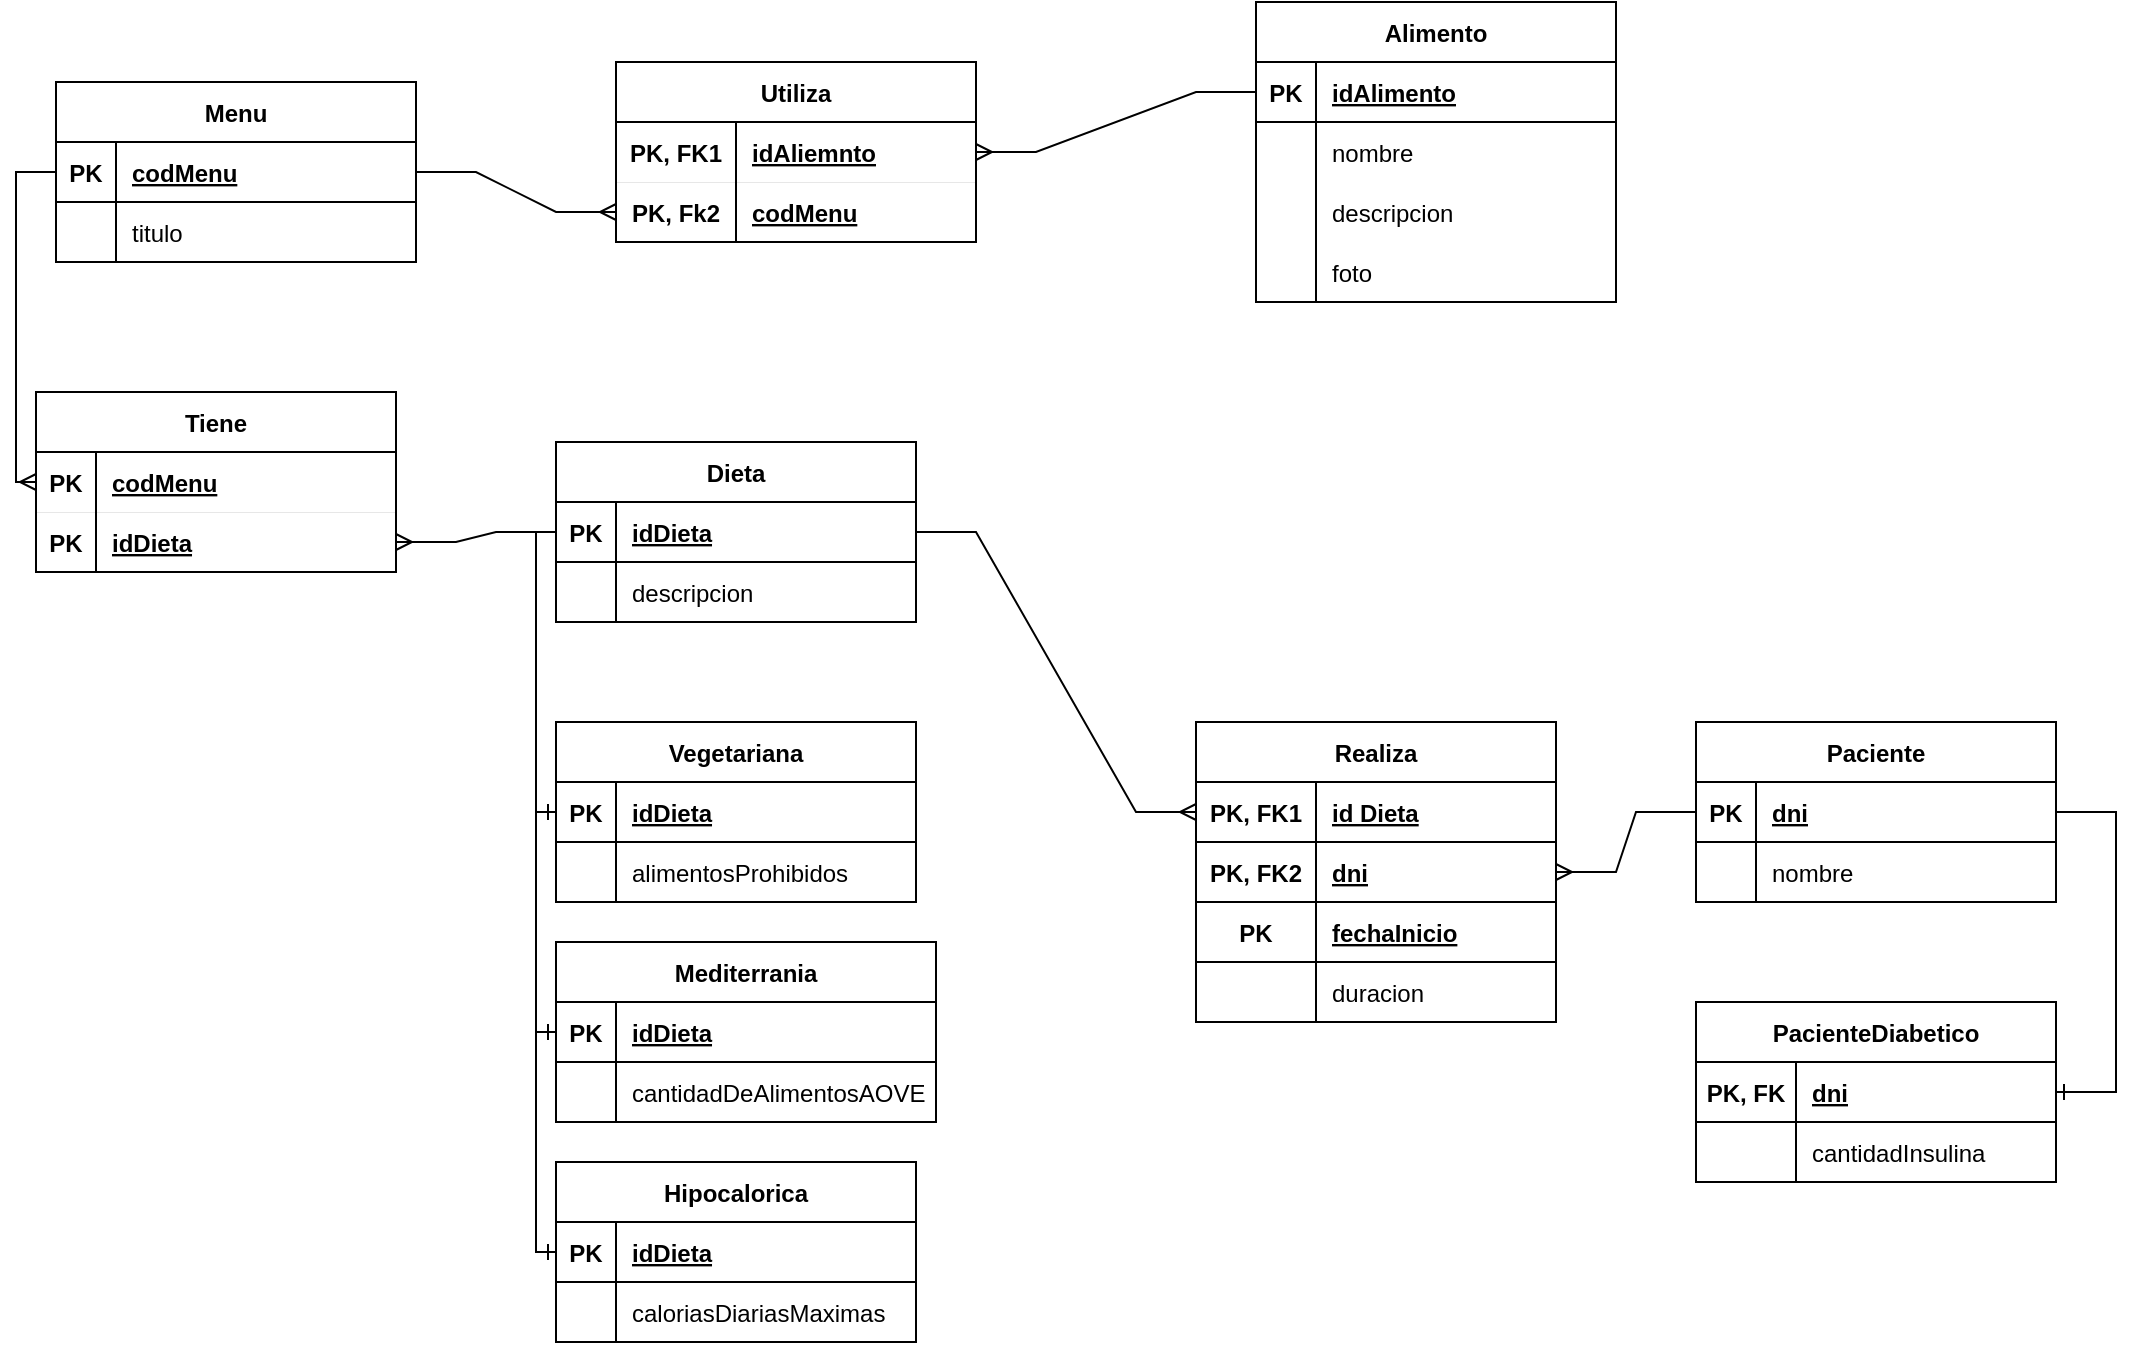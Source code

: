 <mxfile version="20.8.16" type="device"><diagram id="R2lEEEUBdFMjLlhIrx00" name="Page-1"><mxGraphModel dx="2017" dy="699" grid="1" gridSize="10" guides="1" tooltips="1" connect="1" arrows="1" fold="1" page="1" pageScale="1" pageWidth="850" pageHeight="1100" math="0" shadow="0" extFonts="Permanent Marker^https://fonts.googleapis.com/css?family=Permanent+Marker"><root><mxCell id="0"/><mxCell id="1" parent="0"/><mxCell id="lFH3F0MZzK1excvwY756-1" value="Alimento" style="shape=table;startSize=30;container=1;collapsible=1;childLayout=tableLayout;fixedRows=1;rowLines=0;fontStyle=1;align=center;resizeLast=1;" parent="1" vertex="1"><mxGeometry x="-180" y="310" width="180" height="150" as="geometry"/></mxCell><mxCell id="lFH3F0MZzK1excvwY756-2" value="" style="shape=tableRow;horizontal=0;startSize=0;swimlaneHead=0;swimlaneBody=0;fillColor=none;collapsible=0;dropTarget=0;points=[[0,0.5],[1,0.5]];portConstraint=eastwest;top=0;left=0;right=0;bottom=1;" parent="lFH3F0MZzK1excvwY756-1" vertex="1"><mxGeometry y="30" width="180" height="30" as="geometry"/></mxCell><mxCell id="lFH3F0MZzK1excvwY756-3" value="PK" style="shape=partialRectangle;connectable=0;fillColor=none;top=0;left=0;bottom=0;right=0;fontStyle=1;overflow=hidden;" parent="lFH3F0MZzK1excvwY756-2" vertex="1"><mxGeometry width="30" height="30" as="geometry"><mxRectangle width="30" height="30" as="alternateBounds"/></mxGeometry></mxCell><mxCell id="lFH3F0MZzK1excvwY756-4" value="idAlimento" style="shape=partialRectangle;connectable=0;fillColor=none;top=0;left=0;bottom=0;right=0;align=left;spacingLeft=6;fontStyle=5;overflow=hidden;" parent="lFH3F0MZzK1excvwY756-2" vertex="1"><mxGeometry x="30" width="150" height="30" as="geometry"><mxRectangle width="150" height="30" as="alternateBounds"/></mxGeometry></mxCell><mxCell id="lFH3F0MZzK1excvwY756-5" value="" style="shape=tableRow;horizontal=0;startSize=0;swimlaneHead=0;swimlaneBody=0;fillColor=none;collapsible=0;dropTarget=0;points=[[0,0.5],[1,0.5]];portConstraint=eastwest;top=0;left=0;right=0;bottom=0;" parent="lFH3F0MZzK1excvwY756-1" vertex="1"><mxGeometry y="60" width="180" height="30" as="geometry"/></mxCell><mxCell id="lFH3F0MZzK1excvwY756-6" value="" style="shape=partialRectangle;connectable=0;fillColor=none;top=0;left=0;bottom=0;right=0;editable=1;overflow=hidden;" parent="lFH3F0MZzK1excvwY756-5" vertex="1"><mxGeometry width="30" height="30" as="geometry"><mxRectangle width="30" height="30" as="alternateBounds"/></mxGeometry></mxCell><mxCell id="lFH3F0MZzK1excvwY756-7" value="nombre" style="shape=partialRectangle;connectable=0;fillColor=none;top=0;left=0;bottom=0;right=0;align=left;spacingLeft=6;overflow=hidden;" parent="lFH3F0MZzK1excvwY756-5" vertex="1"><mxGeometry x="30" width="150" height="30" as="geometry"><mxRectangle width="150" height="30" as="alternateBounds"/></mxGeometry></mxCell><mxCell id="lFH3F0MZzK1excvwY756-8" value="" style="shape=tableRow;horizontal=0;startSize=0;swimlaneHead=0;swimlaneBody=0;fillColor=none;collapsible=0;dropTarget=0;points=[[0,0.5],[1,0.5]];portConstraint=eastwest;top=0;left=0;right=0;bottom=0;" parent="lFH3F0MZzK1excvwY756-1" vertex="1"><mxGeometry y="90" width="180" height="30" as="geometry"/></mxCell><mxCell id="lFH3F0MZzK1excvwY756-9" value="" style="shape=partialRectangle;connectable=0;fillColor=none;top=0;left=0;bottom=0;right=0;editable=1;overflow=hidden;" parent="lFH3F0MZzK1excvwY756-8" vertex="1"><mxGeometry width="30" height="30" as="geometry"><mxRectangle width="30" height="30" as="alternateBounds"/></mxGeometry></mxCell><mxCell id="lFH3F0MZzK1excvwY756-10" value="descripcion" style="shape=partialRectangle;connectable=0;fillColor=none;top=0;left=0;bottom=0;right=0;align=left;spacingLeft=6;overflow=hidden;" parent="lFH3F0MZzK1excvwY756-8" vertex="1"><mxGeometry x="30" width="150" height="30" as="geometry"><mxRectangle width="150" height="30" as="alternateBounds"/></mxGeometry></mxCell><mxCell id="lFH3F0MZzK1excvwY756-11" value="" style="shape=tableRow;horizontal=0;startSize=0;swimlaneHead=0;swimlaneBody=0;fillColor=none;collapsible=0;dropTarget=0;points=[[0,0.5],[1,0.5]];portConstraint=eastwest;top=0;left=0;right=0;bottom=0;" parent="lFH3F0MZzK1excvwY756-1" vertex="1"><mxGeometry y="120" width="180" height="30" as="geometry"/></mxCell><mxCell id="lFH3F0MZzK1excvwY756-12" value="" style="shape=partialRectangle;connectable=0;fillColor=none;top=0;left=0;bottom=0;right=0;editable=1;overflow=hidden;" parent="lFH3F0MZzK1excvwY756-11" vertex="1"><mxGeometry width="30" height="30" as="geometry"><mxRectangle width="30" height="30" as="alternateBounds"/></mxGeometry></mxCell><mxCell id="lFH3F0MZzK1excvwY756-13" value="foto" style="shape=partialRectangle;connectable=0;fillColor=none;top=0;left=0;bottom=0;right=0;align=left;spacingLeft=6;overflow=hidden;" parent="lFH3F0MZzK1excvwY756-11" vertex="1"><mxGeometry x="30" width="150" height="30" as="geometry"><mxRectangle width="150" height="30" as="alternateBounds"/></mxGeometry></mxCell><mxCell id="lFH3F0MZzK1excvwY756-14" value="Menu" style="shape=table;startSize=30;container=1;collapsible=1;childLayout=tableLayout;fixedRows=1;rowLines=0;fontStyle=1;align=center;resizeLast=1;" parent="1" vertex="1"><mxGeometry x="-780" y="350" width="180" height="90" as="geometry"/></mxCell><mxCell id="lFH3F0MZzK1excvwY756-15" value="" style="shape=tableRow;horizontal=0;startSize=0;swimlaneHead=0;swimlaneBody=0;fillColor=none;collapsible=0;dropTarget=0;points=[[0,0.5],[1,0.5]];portConstraint=eastwest;top=0;left=0;right=0;bottom=1;" parent="lFH3F0MZzK1excvwY756-14" vertex="1"><mxGeometry y="30" width="180" height="30" as="geometry"/></mxCell><mxCell id="lFH3F0MZzK1excvwY756-16" value="PK" style="shape=partialRectangle;connectable=0;fillColor=none;top=0;left=0;bottom=0;right=0;fontStyle=1;overflow=hidden;" parent="lFH3F0MZzK1excvwY756-15" vertex="1"><mxGeometry width="30" height="30" as="geometry"><mxRectangle width="30" height="30" as="alternateBounds"/></mxGeometry></mxCell><mxCell id="lFH3F0MZzK1excvwY756-17" value="codMenu" style="shape=partialRectangle;connectable=0;fillColor=none;top=0;left=0;bottom=0;right=0;align=left;spacingLeft=6;fontStyle=5;overflow=hidden;" parent="lFH3F0MZzK1excvwY756-15" vertex="1"><mxGeometry x="30" width="150" height="30" as="geometry"><mxRectangle width="150" height="30" as="alternateBounds"/></mxGeometry></mxCell><mxCell id="lFH3F0MZzK1excvwY756-18" value="" style="shape=tableRow;horizontal=0;startSize=0;swimlaneHead=0;swimlaneBody=0;fillColor=none;collapsible=0;dropTarget=0;points=[[0,0.5],[1,0.5]];portConstraint=eastwest;top=0;left=0;right=0;bottom=0;" parent="lFH3F0MZzK1excvwY756-14" vertex="1"><mxGeometry y="60" width="180" height="30" as="geometry"/></mxCell><mxCell id="lFH3F0MZzK1excvwY756-19" value="" style="shape=partialRectangle;connectable=0;fillColor=none;top=0;left=0;bottom=0;right=0;editable=1;overflow=hidden;" parent="lFH3F0MZzK1excvwY756-18" vertex="1"><mxGeometry width="30" height="30" as="geometry"><mxRectangle width="30" height="30" as="alternateBounds"/></mxGeometry></mxCell><mxCell id="lFH3F0MZzK1excvwY756-20" value="titulo" style="shape=partialRectangle;connectable=0;fillColor=none;top=0;left=0;bottom=0;right=0;align=left;spacingLeft=6;overflow=hidden;" parent="lFH3F0MZzK1excvwY756-18" vertex="1"><mxGeometry x="30" width="150" height="30" as="geometry"><mxRectangle width="150" height="30" as="alternateBounds"/></mxGeometry></mxCell><mxCell id="lFH3F0MZzK1excvwY756-27" value="Utiliza" style="shape=table;startSize=30;container=1;collapsible=1;childLayout=tableLayout;fixedRows=1;rowLines=0;fontStyle=1;align=center;resizeLast=1;" parent="1" vertex="1"><mxGeometry x="-500" y="340" width="180" height="90" as="geometry"/></mxCell><mxCell id="lFH3F0MZzK1excvwY756-28" value="" style="shape=tableRow;horizontal=0;startSize=0;swimlaneHead=0;swimlaneBody=0;fillColor=none;collapsible=0;dropTarget=0;points=[[0,0.5],[1,0.5]];portConstraint=eastwest;top=0;left=0;right=0;bottom=1;strokeWidth=0;" parent="lFH3F0MZzK1excvwY756-27" vertex="1"><mxGeometry y="30" width="180" height="30" as="geometry"/></mxCell><mxCell id="lFH3F0MZzK1excvwY756-29" value="PK, FK1" style="shape=partialRectangle;connectable=0;fillColor=none;top=0;left=0;bottom=0;right=0;fontStyle=1;overflow=hidden;" parent="lFH3F0MZzK1excvwY756-28" vertex="1"><mxGeometry width="60" height="30" as="geometry"><mxRectangle width="60" height="30" as="alternateBounds"/></mxGeometry></mxCell><mxCell id="lFH3F0MZzK1excvwY756-30" value="idAliemnto" style="shape=partialRectangle;connectable=0;fillColor=none;top=0;left=0;bottom=0;right=0;align=left;spacingLeft=6;fontStyle=5;overflow=hidden;" parent="lFH3F0MZzK1excvwY756-28" vertex="1"><mxGeometry x="60" width="120" height="30" as="geometry"><mxRectangle width="120" height="30" as="alternateBounds"/></mxGeometry></mxCell><mxCell id="lFH3F0MZzK1excvwY756-40" value="" style="shape=tableRow;horizontal=0;startSize=0;swimlaneHead=0;swimlaneBody=0;fillColor=none;collapsible=0;dropTarget=0;points=[[0,0.5],[1,0.5]];portConstraint=eastwest;top=0;left=0;right=0;bottom=1;" parent="lFH3F0MZzK1excvwY756-27" vertex="1"><mxGeometry y="60" width="180" height="30" as="geometry"/></mxCell><mxCell id="lFH3F0MZzK1excvwY756-41" value="PK, Fk2" style="shape=partialRectangle;connectable=0;fillColor=none;top=0;left=0;bottom=0;right=0;fontStyle=1;overflow=hidden;" parent="lFH3F0MZzK1excvwY756-40" vertex="1"><mxGeometry width="60" height="30" as="geometry"><mxRectangle width="60" height="30" as="alternateBounds"/></mxGeometry></mxCell><mxCell id="lFH3F0MZzK1excvwY756-42" value="codMenu" style="shape=partialRectangle;connectable=0;fillColor=none;top=0;left=0;bottom=0;right=0;align=left;spacingLeft=6;fontStyle=5;overflow=hidden;" parent="lFH3F0MZzK1excvwY756-40" vertex="1"><mxGeometry x="60" width="120" height="30" as="geometry"><mxRectangle width="120" height="30" as="alternateBounds"/></mxGeometry></mxCell><mxCell id="lFH3F0MZzK1excvwY756-43" value="" style="edgeStyle=entityRelationEdgeStyle;fontSize=12;html=1;endArrow=ERmany;rounded=0;exitX=0;exitY=0.5;exitDx=0;exitDy=0;entryX=1;entryY=0.5;entryDx=0;entryDy=0;" parent="1" source="lFH3F0MZzK1excvwY756-2" target="lFH3F0MZzK1excvwY756-28" edge="1"><mxGeometry width="100" height="100" relative="1" as="geometry"><mxPoint x="-580" y="510" as="sourcePoint"/><mxPoint x="-480" y="410" as="targetPoint"/></mxGeometry></mxCell><mxCell id="lFH3F0MZzK1excvwY756-44" value="" style="edgeStyle=entityRelationEdgeStyle;fontSize=12;html=1;endArrow=ERmany;rounded=0;exitX=1;exitY=0.5;exitDx=0;exitDy=0;entryX=0;entryY=0.5;entryDx=0;entryDy=0;" parent="1" source="lFH3F0MZzK1excvwY756-15" target="lFH3F0MZzK1excvwY756-40" edge="1"><mxGeometry width="100" height="100" relative="1" as="geometry"><mxPoint x="-580" y="510" as="sourcePoint"/><mxPoint x="-480" y="410" as="targetPoint"/></mxGeometry></mxCell><mxCell id="lFH3F0MZzK1excvwY756-45" value="Tiene" style="shape=table;startSize=30;container=1;collapsible=1;childLayout=tableLayout;fixedRows=1;rowLines=0;fontStyle=1;align=center;resizeLast=1;" parent="1" vertex="1"><mxGeometry x="-790" y="505" width="180" height="90" as="geometry"/></mxCell><mxCell id="lFH3F0MZzK1excvwY756-46" value="" style="shape=tableRow;horizontal=0;startSize=0;swimlaneHead=0;swimlaneBody=0;fillColor=none;collapsible=0;dropTarget=0;points=[[0,0.5],[1,0.5]];portConstraint=eastwest;top=0;left=0;right=0;bottom=1;strokeWidth=0;" parent="lFH3F0MZzK1excvwY756-45" vertex="1"><mxGeometry y="30" width="180" height="30" as="geometry"/></mxCell><mxCell id="lFH3F0MZzK1excvwY756-47" value="PK" style="shape=partialRectangle;connectable=0;fillColor=none;top=0;left=0;bottom=0;right=0;fontStyle=1;overflow=hidden;" parent="lFH3F0MZzK1excvwY756-46" vertex="1"><mxGeometry width="30" height="30" as="geometry"><mxRectangle width="30" height="30" as="alternateBounds"/></mxGeometry></mxCell><mxCell id="lFH3F0MZzK1excvwY756-48" value="codMenu" style="shape=partialRectangle;connectable=0;fillColor=none;top=0;left=0;bottom=0;right=0;align=left;spacingLeft=6;fontStyle=5;overflow=hidden;" parent="lFH3F0MZzK1excvwY756-46" vertex="1"><mxGeometry x="30" width="150" height="30" as="geometry"><mxRectangle width="150" height="30" as="alternateBounds"/></mxGeometry></mxCell><mxCell id="lFH3F0MZzK1excvwY756-58" value="" style="shape=tableRow;horizontal=0;startSize=0;swimlaneHead=0;swimlaneBody=0;fillColor=none;collapsible=0;dropTarget=0;points=[[0,0.5],[1,0.5]];portConstraint=eastwest;top=0;left=0;right=0;bottom=1;" parent="lFH3F0MZzK1excvwY756-45" vertex="1"><mxGeometry y="60" width="180" height="30" as="geometry"/></mxCell><mxCell id="lFH3F0MZzK1excvwY756-59" value="PK" style="shape=partialRectangle;connectable=0;fillColor=none;top=0;left=0;bottom=0;right=0;fontStyle=1;overflow=hidden;" parent="lFH3F0MZzK1excvwY756-58" vertex="1"><mxGeometry width="30" height="30" as="geometry"><mxRectangle width="30" height="30" as="alternateBounds"/></mxGeometry></mxCell><mxCell id="lFH3F0MZzK1excvwY756-60" value="idDieta" style="shape=partialRectangle;connectable=0;fillColor=none;top=0;left=0;bottom=0;right=0;align=left;spacingLeft=6;fontStyle=5;overflow=hidden;" parent="lFH3F0MZzK1excvwY756-58" vertex="1"><mxGeometry x="30" width="150" height="30" as="geometry"><mxRectangle width="150" height="30" as="alternateBounds"/></mxGeometry></mxCell><mxCell id="lFH3F0MZzK1excvwY756-61" value="Dieta" style="shape=table;startSize=30;container=1;collapsible=1;childLayout=tableLayout;fixedRows=1;rowLines=0;fontStyle=1;align=center;resizeLast=1;strokeWidth=1;" parent="1" vertex="1"><mxGeometry x="-530" y="530" width="180" height="90" as="geometry"/></mxCell><mxCell id="lFH3F0MZzK1excvwY756-62" value="" style="shape=tableRow;horizontal=0;startSize=0;swimlaneHead=0;swimlaneBody=0;fillColor=none;collapsible=0;dropTarget=0;points=[[0,0.5],[1,0.5]];portConstraint=eastwest;top=0;left=0;right=0;bottom=1;strokeWidth=1;" parent="lFH3F0MZzK1excvwY756-61" vertex="1"><mxGeometry y="30" width="180" height="30" as="geometry"/></mxCell><mxCell id="lFH3F0MZzK1excvwY756-63" value="PK" style="shape=partialRectangle;connectable=0;fillColor=none;top=0;left=0;bottom=0;right=0;fontStyle=1;overflow=hidden;strokeWidth=0;" parent="lFH3F0MZzK1excvwY756-62" vertex="1"><mxGeometry width="30" height="30" as="geometry"><mxRectangle width="30" height="30" as="alternateBounds"/></mxGeometry></mxCell><mxCell id="lFH3F0MZzK1excvwY756-64" value="idDieta" style="shape=partialRectangle;connectable=0;fillColor=none;top=0;left=0;bottom=0;right=0;align=left;spacingLeft=6;fontStyle=5;overflow=hidden;strokeWidth=0;" parent="lFH3F0MZzK1excvwY756-62" vertex="1"><mxGeometry x="30" width="150" height="30" as="geometry"><mxRectangle width="150" height="30" as="alternateBounds"/></mxGeometry></mxCell><mxCell id="lFH3F0MZzK1excvwY756-65" value="" style="shape=tableRow;horizontal=0;startSize=0;swimlaneHead=0;swimlaneBody=0;fillColor=none;collapsible=0;dropTarget=0;points=[[0,0.5],[1,0.5]];portConstraint=eastwest;top=0;left=0;right=0;bottom=0;strokeWidth=0;" parent="lFH3F0MZzK1excvwY756-61" vertex="1"><mxGeometry y="60" width="180" height="30" as="geometry"/></mxCell><mxCell id="lFH3F0MZzK1excvwY756-66" value="" style="shape=partialRectangle;connectable=0;fillColor=none;top=0;left=0;bottom=0;right=0;editable=1;overflow=hidden;strokeWidth=0;" parent="lFH3F0MZzK1excvwY756-65" vertex="1"><mxGeometry width="30" height="30" as="geometry"><mxRectangle width="30" height="30" as="alternateBounds"/></mxGeometry></mxCell><mxCell id="lFH3F0MZzK1excvwY756-67" value="descripcion" style="shape=partialRectangle;connectable=0;fillColor=none;top=0;left=0;bottom=0;right=0;align=left;spacingLeft=6;overflow=hidden;strokeWidth=0;" parent="lFH3F0MZzK1excvwY756-65" vertex="1"><mxGeometry x="30" width="150" height="30" as="geometry"><mxRectangle width="150" height="30" as="alternateBounds"/></mxGeometry></mxCell><mxCell id="lFH3F0MZzK1excvwY756-74" value="" style="edgeStyle=orthogonalEdgeStyle;fontSize=12;html=1;endArrow=ERmany;rounded=0;exitX=0;exitY=0.5;exitDx=0;exitDy=0;entryX=0;entryY=0.5;entryDx=0;entryDy=0;" parent="1" source="lFH3F0MZzK1excvwY756-15" target="lFH3F0MZzK1excvwY756-46" edge="1"><mxGeometry width="100" height="100" relative="1" as="geometry"><mxPoint x="-150" y="510" as="sourcePoint"/><mxPoint x="-50" y="410" as="targetPoint"/></mxGeometry></mxCell><mxCell id="lFH3F0MZzK1excvwY756-76" value="" style="edgeStyle=entityRelationEdgeStyle;fontSize=12;html=1;endArrow=ERmany;rounded=0;exitX=0;exitY=0.5;exitDx=0;exitDy=0;entryX=1;entryY=0.5;entryDx=0;entryDy=0;" parent="1" source="lFH3F0MZzK1excvwY756-62" target="lFH3F0MZzK1excvwY756-58" edge="1"><mxGeometry width="100" height="100" relative="1" as="geometry"><mxPoint x="690" y="340" as="sourcePoint"/><mxPoint x="790" y="240" as="targetPoint"/></mxGeometry></mxCell><mxCell id="lFH3F0MZzK1excvwY756-77" value="Vegetariana" style="shape=table;startSize=30;container=1;collapsible=1;childLayout=tableLayout;fixedRows=1;rowLines=0;fontStyle=1;align=center;resizeLast=1;strokeWidth=1;" parent="1" vertex="1"><mxGeometry x="-530" y="670" width="180" height="90" as="geometry"/></mxCell><mxCell id="lFH3F0MZzK1excvwY756-78" value="" style="shape=tableRow;horizontal=0;startSize=0;swimlaneHead=0;swimlaneBody=0;fillColor=none;collapsible=0;dropTarget=0;points=[[0,0.5],[1,0.5]];portConstraint=eastwest;top=0;left=0;right=0;bottom=1;strokeWidth=1;" parent="lFH3F0MZzK1excvwY756-77" vertex="1"><mxGeometry y="30" width="180" height="30" as="geometry"/></mxCell><mxCell id="lFH3F0MZzK1excvwY756-79" value="PK" style="shape=partialRectangle;connectable=0;fillColor=none;top=0;left=0;bottom=0;right=0;fontStyle=1;overflow=hidden;strokeWidth=1;" parent="lFH3F0MZzK1excvwY756-78" vertex="1"><mxGeometry width="30" height="30" as="geometry"><mxRectangle width="30" height="30" as="alternateBounds"/></mxGeometry></mxCell><mxCell id="lFH3F0MZzK1excvwY756-80" value="idDieta" style="shape=partialRectangle;connectable=0;fillColor=none;top=0;left=0;bottom=0;right=0;align=left;spacingLeft=6;fontStyle=5;overflow=hidden;strokeWidth=1;" parent="lFH3F0MZzK1excvwY756-78" vertex="1"><mxGeometry x="30" width="150" height="30" as="geometry"><mxRectangle width="150" height="30" as="alternateBounds"/></mxGeometry></mxCell><mxCell id="lFH3F0MZzK1excvwY756-81" value="" style="shape=tableRow;horizontal=0;startSize=0;swimlaneHead=0;swimlaneBody=0;fillColor=none;collapsible=0;dropTarget=0;points=[[0,0.5],[1,0.5]];portConstraint=eastwest;top=0;left=0;right=0;bottom=0;strokeWidth=1;" parent="lFH3F0MZzK1excvwY756-77" vertex="1"><mxGeometry y="60" width="180" height="30" as="geometry"/></mxCell><mxCell id="lFH3F0MZzK1excvwY756-82" value="" style="shape=partialRectangle;connectable=0;fillColor=none;top=0;left=0;bottom=0;right=0;editable=1;overflow=hidden;strokeWidth=1;" parent="lFH3F0MZzK1excvwY756-81" vertex="1"><mxGeometry width="30" height="30" as="geometry"><mxRectangle width="30" height="30" as="alternateBounds"/></mxGeometry></mxCell><mxCell id="lFH3F0MZzK1excvwY756-83" value="alimentosProhibidos" style="shape=partialRectangle;connectable=0;fillColor=none;top=0;left=0;bottom=0;right=0;align=left;spacingLeft=6;overflow=hidden;strokeWidth=1;" parent="lFH3F0MZzK1excvwY756-81" vertex="1"><mxGeometry x="30" width="150" height="30" as="geometry"><mxRectangle width="150" height="30" as="alternateBounds"/></mxGeometry></mxCell><mxCell id="lFH3F0MZzK1excvwY756-90" value="Mediterrania" style="shape=table;startSize=30;container=1;collapsible=1;childLayout=tableLayout;fixedRows=1;rowLines=0;fontStyle=1;align=center;resizeLast=1;strokeWidth=1;" parent="1" vertex="1"><mxGeometry x="-530" y="780" width="190" height="90" as="geometry"/></mxCell><mxCell id="lFH3F0MZzK1excvwY756-91" value="" style="shape=tableRow;horizontal=0;startSize=0;swimlaneHead=0;swimlaneBody=0;fillColor=none;collapsible=0;dropTarget=0;points=[[0,0.5],[1,0.5]];portConstraint=eastwest;top=0;left=0;right=0;bottom=1;strokeWidth=1;" parent="lFH3F0MZzK1excvwY756-90" vertex="1"><mxGeometry y="30" width="190" height="30" as="geometry"/></mxCell><mxCell id="lFH3F0MZzK1excvwY756-92" value="PK" style="shape=partialRectangle;connectable=0;fillColor=none;top=0;left=0;bottom=0;right=0;fontStyle=1;overflow=hidden;strokeWidth=1;" parent="lFH3F0MZzK1excvwY756-91" vertex="1"><mxGeometry width="30" height="30" as="geometry"><mxRectangle width="30" height="30" as="alternateBounds"/></mxGeometry></mxCell><mxCell id="lFH3F0MZzK1excvwY756-93" value="idDieta" style="shape=partialRectangle;connectable=0;fillColor=none;top=0;left=0;bottom=0;right=0;align=left;spacingLeft=6;fontStyle=5;overflow=hidden;strokeWidth=1;" parent="lFH3F0MZzK1excvwY756-91" vertex="1"><mxGeometry x="30" width="160" height="30" as="geometry"><mxRectangle width="160" height="30" as="alternateBounds"/></mxGeometry></mxCell><mxCell id="lFH3F0MZzK1excvwY756-94" value="" style="shape=tableRow;horizontal=0;startSize=0;swimlaneHead=0;swimlaneBody=0;fillColor=none;collapsible=0;dropTarget=0;points=[[0,0.5],[1,0.5]];portConstraint=eastwest;top=0;left=0;right=0;bottom=0;strokeWidth=1;" parent="lFH3F0MZzK1excvwY756-90" vertex="1"><mxGeometry y="60" width="190" height="30" as="geometry"/></mxCell><mxCell id="lFH3F0MZzK1excvwY756-95" value="" style="shape=partialRectangle;connectable=0;fillColor=none;top=0;left=0;bottom=0;right=0;editable=1;overflow=hidden;strokeWidth=1;" parent="lFH3F0MZzK1excvwY756-94" vertex="1"><mxGeometry width="30" height="30" as="geometry"><mxRectangle width="30" height="30" as="alternateBounds"/></mxGeometry></mxCell><mxCell id="lFH3F0MZzK1excvwY756-96" value="cantidadDeAlimentosAOVE" style="shape=partialRectangle;connectable=0;fillColor=none;top=0;left=0;bottom=0;right=0;align=left;spacingLeft=6;overflow=hidden;strokeWidth=1;" parent="lFH3F0MZzK1excvwY756-94" vertex="1"><mxGeometry x="30" width="160" height="30" as="geometry"><mxRectangle width="160" height="30" as="alternateBounds"/></mxGeometry></mxCell><mxCell id="lFH3F0MZzK1excvwY756-103" value="Hipocalorica" style="shape=table;startSize=30;container=1;collapsible=1;childLayout=tableLayout;fixedRows=1;rowLines=0;fontStyle=1;align=center;resizeLast=1;strokeWidth=1;" parent="1" vertex="1"><mxGeometry x="-530" y="890" width="180" height="90" as="geometry"/></mxCell><mxCell id="lFH3F0MZzK1excvwY756-104" value="" style="shape=tableRow;horizontal=0;startSize=0;swimlaneHead=0;swimlaneBody=0;fillColor=none;collapsible=0;dropTarget=0;points=[[0,0.5],[1,0.5]];portConstraint=eastwest;top=0;left=0;right=0;bottom=1;strokeWidth=1;" parent="lFH3F0MZzK1excvwY756-103" vertex="1"><mxGeometry y="30" width="180" height="30" as="geometry"/></mxCell><mxCell id="lFH3F0MZzK1excvwY756-105" value="PK" style="shape=partialRectangle;connectable=0;fillColor=none;top=0;left=0;bottom=0;right=0;fontStyle=1;overflow=hidden;strokeWidth=1;" parent="lFH3F0MZzK1excvwY756-104" vertex="1"><mxGeometry width="30" height="30" as="geometry"><mxRectangle width="30" height="30" as="alternateBounds"/></mxGeometry></mxCell><mxCell id="lFH3F0MZzK1excvwY756-106" value="idDieta" style="shape=partialRectangle;connectable=0;fillColor=none;top=0;left=0;bottom=0;right=0;align=left;spacingLeft=6;fontStyle=5;overflow=hidden;strokeWidth=1;" parent="lFH3F0MZzK1excvwY756-104" vertex="1"><mxGeometry x="30" width="150" height="30" as="geometry"><mxRectangle width="150" height="30" as="alternateBounds"/></mxGeometry></mxCell><mxCell id="lFH3F0MZzK1excvwY756-107" value="" style="shape=tableRow;horizontal=0;startSize=0;swimlaneHead=0;swimlaneBody=0;fillColor=none;collapsible=0;dropTarget=0;points=[[0,0.5],[1,0.5]];portConstraint=eastwest;top=0;left=0;right=0;bottom=0;strokeWidth=1;" parent="lFH3F0MZzK1excvwY756-103" vertex="1"><mxGeometry y="60" width="180" height="30" as="geometry"/></mxCell><mxCell id="lFH3F0MZzK1excvwY756-108" value="" style="shape=partialRectangle;connectable=0;fillColor=none;top=0;left=0;bottom=0;right=0;editable=1;overflow=hidden;strokeWidth=1;" parent="lFH3F0MZzK1excvwY756-107" vertex="1"><mxGeometry width="30" height="30" as="geometry"><mxRectangle width="30" height="30" as="alternateBounds"/></mxGeometry></mxCell><mxCell id="lFH3F0MZzK1excvwY756-109" value="caloriasDiariasMaximas" style="shape=partialRectangle;connectable=0;fillColor=none;top=0;left=0;bottom=0;right=0;align=left;spacingLeft=6;overflow=hidden;strokeWidth=1;" parent="lFH3F0MZzK1excvwY756-107" vertex="1"><mxGeometry x="30" width="150" height="30" as="geometry"><mxRectangle width="150" height="30" as="alternateBounds"/></mxGeometry></mxCell><mxCell id="lFH3F0MZzK1excvwY756-122" value="Realiza" style="shape=table;startSize=30;container=1;collapsible=1;childLayout=tableLayout;fixedRows=1;rowLines=0;fontStyle=1;align=center;resizeLast=1;strokeWidth=1;" parent="1" vertex="1"><mxGeometry x="-210" y="670" width="180" height="150" as="geometry"/></mxCell><mxCell id="9eHqNjpfYl1sixRilFrD-5" value="" style="shape=tableRow;horizontal=0;startSize=0;swimlaneHead=0;swimlaneBody=0;fillColor=none;collapsible=0;dropTarget=0;points=[[0,0.5],[1,0.5]];portConstraint=eastwest;top=0;left=0;right=0;bottom=1;" vertex="1" parent="lFH3F0MZzK1excvwY756-122"><mxGeometry y="30" width="180" height="30" as="geometry"/></mxCell><mxCell id="9eHqNjpfYl1sixRilFrD-6" value="PK, FK1" style="shape=partialRectangle;connectable=0;fillColor=none;top=0;left=0;bottom=0;right=0;fontStyle=1;overflow=hidden;" vertex="1" parent="9eHqNjpfYl1sixRilFrD-5"><mxGeometry width="60" height="30" as="geometry"><mxRectangle width="60" height="30" as="alternateBounds"/></mxGeometry></mxCell><mxCell id="9eHqNjpfYl1sixRilFrD-7" value="id Dieta" style="shape=partialRectangle;connectable=0;fillColor=none;top=0;left=0;bottom=0;right=0;align=left;spacingLeft=6;fontStyle=5;overflow=hidden;" vertex="1" parent="9eHqNjpfYl1sixRilFrD-5"><mxGeometry x="60" width="120" height="30" as="geometry"><mxRectangle width="120" height="30" as="alternateBounds"/></mxGeometry></mxCell><mxCell id="9eHqNjpfYl1sixRilFrD-9" value="" style="shape=tableRow;horizontal=0;startSize=0;swimlaneHead=0;swimlaneBody=0;fillColor=none;collapsible=0;dropTarget=0;points=[[0,0.5],[1,0.5]];portConstraint=eastwest;top=0;left=0;right=0;bottom=1;" vertex="1" parent="lFH3F0MZzK1excvwY756-122"><mxGeometry y="60" width="180" height="30" as="geometry"/></mxCell><mxCell id="9eHqNjpfYl1sixRilFrD-10" value="PK, FK2" style="shape=partialRectangle;connectable=0;fillColor=none;top=0;left=0;bottom=0;right=0;fontStyle=1;overflow=hidden;" vertex="1" parent="9eHqNjpfYl1sixRilFrD-9"><mxGeometry width="60" height="30" as="geometry"><mxRectangle width="60" height="30" as="alternateBounds"/></mxGeometry></mxCell><mxCell id="9eHqNjpfYl1sixRilFrD-11" value="dni" style="shape=partialRectangle;connectable=0;fillColor=none;top=0;left=0;bottom=0;right=0;align=left;spacingLeft=6;fontStyle=5;overflow=hidden;" vertex="1" parent="9eHqNjpfYl1sixRilFrD-9"><mxGeometry x="60" width="120" height="30" as="geometry"><mxRectangle width="120" height="30" as="alternateBounds"/></mxGeometry></mxCell><mxCell id="lFH3F0MZzK1excvwY756-123" value="" style="shape=tableRow;horizontal=0;startSize=0;swimlaneHead=0;swimlaneBody=0;fillColor=none;collapsible=0;dropTarget=0;points=[[0,0.5],[1,0.5]];portConstraint=eastwest;top=0;left=0;right=0;bottom=1;strokeWidth=1;" parent="lFH3F0MZzK1excvwY756-122" vertex="1"><mxGeometry y="90" width="180" height="30" as="geometry"/></mxCell><mxCell id="lFH3F0MZzK1excvwY756-124" value="PK" style="shape=partialRectangle;connectable=0;fillColor=none;top=0;left=0;bottom=0;right=0;fontStyle=1;overflow=hidden;strokeWidth=1;" parent="lFH3F0MZzK1excvwY756-123" vertex="1"><mxGeometry width="60" height="30" as="geometry"><mxRectangle width="60" height="30" as="alternateBounds"/></mxGeometry></mxCell><mxCell id="lFH3F0MZzK1excvwY756-125" value="fechaInicio" style="shape=partialRectangle;connectable=0;fillColor=none;top=0;left=0;bottom=0;right=0;align=left;spacingLeft=6;fontStyle=5;overflow=hidden;strokeWidth=1;" parent="lFH3F0MZzK1excvwY756-123" vertex="1"><mxGeometry x="60" width="120" height="30" as="geometry"><mxRectangle width="120" height="30" as="alternateBounds"/></mxGeometry></mxCell><mxCell id="lFH3F0MZzK1excvwY756-126" value="" style="shape=tableRow;horizontal=0;startSize=0;swimlaneHead=0;swimlaneBody=0;fillColor=none;collapsible=0;dropTarget=0;points=[[0,0.5],[1,0.5]];portConstraint=eastwest;top=0;left=0;right=0;bottom=0;strokeWidth=1;" parent="lFH3F0MZzK1excvwY756-122" vertex="1"><mxGeometry y="120" width="180" height="30" as="geometry"/></mxCell><mxCell id="lFH3F0MZzK1excvwY756-127" value="" style="shape=partialRectangle;connectable=0;fillColor=none;top=0;left=0;bottom=0;right=0;editable=1;overflow=hidden;strokeWidth=1;" parent="lFH3F0MZzK1excvwY756-126" vertex="1"><mxGeometry width="60" height="30" as="geometry"><mxRectangle width="60" height="30" as="alternateBounds"/></mxGeometry></mxCell><mxCell id="lFH3F0MZzK1excvwY756-128" value="duracion" style="shape=partialRectangle;connectable=0;fillColor=none;top=0;left=0;bottom=0;right=0;align=left;spacingLeft=6;overflow=hidden;strokeWidth=1;" parent="lFH3F0MZzK1excvwY756-126" vertex="1"><mxGeometry x="60" width="120" height="30" as="geometry"><mxRectangle width="120" height="30" as="alternateBounds"/></mxGeometry></mxCell><mxCell id="lFH3F0MZzK1excvwY756-135" value="Paciente" style="shape=table;startSize=30;container=1;collapsible=1;childLayout=tableLayout;fixedRows=1;rowLines=0;fontStyle=1;align=center;resizeLast=1;strokeWidth=1;" parent="1" vertex="1"><mxGeometry x="40" y="670" width="180" height="90" as="geometry"/></mxCell><mxCell id="lFH3F0MZzK1excvwY756-136" value="" style="shape=tableRow;horizontal=0;startSize=0;swimlaneHead=0;swimlaneBody=0;fillColor=none;collapsible=0;dropTarget=0;points=[[0,0.5],[1,0.5]];portConstraint=eastwest;top=0;left=0;right=0;bottom=1;strokeWidth=1;" parent="lFH3F0MZzK1excvwY756-135" vertex="1"><mxGeometry y="30" width="180" height="30" as="geometry"/></mxCell><mxCell id="lFH3F0MZzK1excvwY756-137" value="PK" style="shape=partialRectangle;connectable=0;fillColor=none;top=0;left=0;bottom=0;right=0;fontStyle=1;overflow=hidden;strokeWidth=1;" parent="lFH3F0MZzK1excvwY756-136" vertex="1"><mxGeometry width="30" height="30" as="geometry"><mxRectangle width="30" height="30" as="alternateBounds"/></mxGeometry></mxCell><mxCell id="lFH3F0MZzK1excvwY756-138" value="dni" style="shape=partialRectangle;connectable=0;fillColor=none;top=0;left=0;bottom=0;right=0;align=left;spacingLeft=6;fontStyle=5;overflow=hidden;strokeWidth=1;" parent="lFH3F0MZzK1excvwY756-136" vertex="1"><mxGeometry x="30" width="150" height="30" as="geometry"><mxRectangle width="150" height="30" as="alternateBounds"/></mxGeometry></mxCell><mxCell id="lFH3F0MZzK1excvwY756-139" value="" style="shape=tableRow;horizontal=0;startSize=0;swimlaneHead=0;swimlaneBody=0;fillColor=none;collapsible=0;dropTarget=0;points=[[0,0.5],[1,0.5]];portConstraint=eastwest;top=0;left=0;right=0;bottom=0;strokeWidth=1;" parent="lFH3F0MZzK1excvwY756-135" vertex="1"><mxGeometry y="60" width="180" height="30" as="geometry"/></mxCell><mxCell id="lFH3F0MZzK1excvwY756-140" value="" style="shape=partialRectangle;connectable=0;fillColor=none;top=0;left=0;bottom=0;right=0;editable=1;overflow=hidden;strokeWidth=1;" parent="lFH3F0MZzK1excvwY756-139" vertex="1"><mxGeometry width="30" height="30" as="geometry"><mxRectangle width="30" height="30" as="alternateBounds"/></mxGeometry></mxCell><mxCell id="lFH3F0MZzK1excvwY756-141" value="nombre" style="shape=partialRectangle;connectable=0;fillColor=none;top=0;left=0;bottom=0;right=0;align=left;spacingLeft=6;overflow=hidden;strokeWidth=1;" parent="lFH3F0MZzK1excvwY756-139" vertex="1"><mxGeometry x="30" width="150" height="30" as="geometry"><mxRectangle width="150" height="30" as="alternateBounds"/></mxGeometry></mxCell><mxCell id="lFH3F0MZzK1excvwY756-151" value="" style="edgeStyle=entityRelationEdgeStyle;fontSize=12;html=1;endArrow=ERmany;rounded=0;exitX=1;exitY=0.5;exitDx=0;exitDy=0;entryX=0;entryY=0.5;entryDx=0;entryDy=0;" parent="1" source="lFH3F0MZzK1excvwY756-62" target="9eHqNjpfYl1sixRilFrD-5" edge="1"><mxGeometry width="100" height="100" relative="1" as="geometry"><mxPoint x="-160" y="790" as="sourcePoint"/><mxPoint x="-210" y="835.0" as="targetPoint"/></mxGeometry></mxCell><mxCell id="lFH3F0MZzK1excvwY756-155" value="" style="edgeStyle=entityRelationEdgeStyle;fontSize=12;html=1;endArrow=ERmany;rounded=0;entryX=1;entryY=0.5;entryDx=0;entryDy=0;exitX=0;exitY=0.5;exitDx=0;exitDy=0;" parent="1" source="lFH3F0MZzK1excvwY756-136" target="9eHqNjpfYl1sixRilFrD-9" edge="1"><mxGeometry width="100" height="100" relative="1" as="geometry"><mxPoint x="-160" y="790" as="sourcePoint"/><mxPoint x="-30" y="835.0" as="targetPoint"/></mxGeometry></mxCell><mxCell id="lFH3F0MZzK1excvwY756-156" value="PacienteDiabetico" style="shape=table;startSize=30;container=1;collapsible=1;childLayout=tableLayout;fixedRows=1;rowLines=0;fontStyle=1;align=center;resizeLast=1;strokeWidth=1;" parent="1" vertex="1"><mxGeometry x="40" y="810" width="180" height="90" as="geometry"/></mxCell><mxCell id="lFH3F0MZzK1excvwY756-157" value="" style="shape=tableRow;horizontal=0;startSize=0;swimlaneHead=0;swimlaneBody=0;fillColor=none;collapsible=0;dropTarget=0;points=[[0,0.5],[1,0.5]];portConstraint=eastwest;top=0;left=0;right=0;bottom=1;strokeWidth=1;" parent="lFH3F0MZzK1excvwY756-156" vertex="1"><mxGeometry y="30" width="180" height="30" as="geometry"/></mxCell><mxCell id="lFH3F0MZzK1excvwY756-158" value="PK, FK" style="shape=partialRectangle;connectable=0;fillColor=none;top=0;left=0;bottom=0;right=0;fontStyle=1;overflow=hidden;strokeWidth=1;" parent="lFH3F0MZzK1excvwY756-157" vertex="1"><mxGeometry width="50" height="30" as="geometry"><mxRectangle width="50" height="30" as="alternateBounds"/></mxGeometry></mxCell><mxCell id="lFH3F0MZzK1excvwY756-159" value="dni" style="shape=partialRectangle;connectable=0;fillColor=none;top=0;left=0;bottom=0;right=0;align=left;spacingLeft=6;fontStyle=5;overflow=hidden;strokeWidth=1;" parent="lFH3F0MZzK1excvwY756-157" vertex="1"><mxGeometry x="50" width="130" height="30" as="geometry"><mxRectangle width="130" height="30" as="alternateBounds"/></mxGeometry></mxCell><mxCell id="lFH3F0MZzK1excvwY756-160" value="" style="shape=tableRow;horizontal=0;startSize=0;swimlaneHead=0;swimlaneBody=0;fillColor=none;collapsible=0;dropTarget=0;points=[[0,0.5],[1,0.5]];portConstraint=eastwest;top=0;left=0;right=0;bottom=0;strokeWidth=1;" parent="lFH3F0MZzK1excvwY756-156" vertex="1"><mxGeometry y="60" width="180" height="30" as="geometry"/></mxCell><mxCell id="lFH3F0MZzK1excvwY756-161" value="" style="shape=partialRectangle;connectable=0;fillColor=none;top=0;left=0;bottom=0;right=0;editable=1;overflow=hidden;strokeWidth=1;" parent="lFH3F0MZzK1excvwY756-160" vertex="1"><mxGeometry width="50" height="30" as="geometry"><mxRectangle width="50" height="30" as="alternateBounds"/></mxGeometry></mxCell><mxCell id="lFH3F0MZzK1excvwY756-162" value="cantidadInsulina" style="shape=partialRectangle;connectable=0;fillColor=none;top=0;left=0;bottom=0;right=0;align=left;spacingLeft=6;overflow=hidden;strokeWidth=1;" parent="lFH3F0MZzK1excvwY756-160" vertex="1"><mxGeometry x="50" width="130" height="30" as="geometry"><mxRectangle width="130" height="30" as="alternateBounds"/></mxGeometry></mxCell><mxCell id="9eHqNjpfYl1sixRilFrD-1" value="" style="edgeStyle=orthogonalEdgeStyle;fontSize=12;html=1;endArrow=ERone;endFill=1;rounded=0;exitX=0;exitY=0.5;exitDx=0;exitDy=0;entryX=0;entryY=0.5;entryDx=0;entryDy=0;" edge="1" parent="1" source="lFH3F0MZzK1excvwY756-62" target="lFH3F0MZzK1excvwY756-78"><mxGeometry width="100" height="100" relative="1" as="geometry"><mxPoint x="-380" y="690" as="sourcePoint"/><mxPoint x="-570" y="770" as="targetPoint"/></mxGeometry></mxCell><mxCell id="9eHqNjpfYl1sixRilFrD-2" value="" style="edgeStyle=orthogonalEdgeStyle;fontSize=12;html=1;endArrow=ERone;endFill=1;rounded=0;entryX=0;entryY=0.5;entryDx=0;entryDy=0;exitX=0;exitY=0.5;exitDx=0;exitDy=0;" edge="1" parent="1" source="lFH3F0MZzK1excvwY756-62" target="lFH3F0MZzK1excvwY756-91"><mxGeometry width="100" height="100" relative="1" as="geometry"><mxPoint x="-380" y="690" as="sourcePoint"/><mxPoint x="-280" y="590" as="targetPoint"/></mxGeometry></mxCell><mxCell id="9eHqNjpfYl1sixRilFrD-4" value="" style="edgeStyle=orthogonalEdgeStyle;fontSize=12;html=1;endArrow=ERone;endFill=1;rounded=0;entryX=0;entryY=0.5;entryDx=0;entryDy=0;exitX=0;exitY=0.5;exitDx=0;exitDy=0;" edge="1" parent="1" source="lFH3F0MZzK1excvwY756-62" target="lFH3F0MZzK1excvwY756-104"><mxGeometry width="100" height="100" relative="1" as="geometry"><mxPoint x="-380" y="690" as="sourcePoint"/><mxPoint x="-280" y="590" as="targetPoint"/></mxGeometry></mxCell><mxCell id="9eHqNjpfYl1sixRilFrD-12" value="" style="edgeStyle=entityRelationEdgeStyle;fontSize=12;html=1;endArrow=ERone;endFill=1;rounded=0;exitX=1;exitY=0.5;exitDx=0;exitDy=0;entryX=1;entryY=0.5;entryDx=0;entryDy=0;" edge="1" parent="1" source="lFH3F0MZzK1excvwY756-136" target="lFH3F0MZzK1excvwY756-157"><mxGeometry width="100" height="100" relative="1" as="geometry"><mxPoint x="160" y="850" as="sourcePoint"/><mxPoint x="260" y="750" as="targetPoint"/></mxGeometry></mxCell></root></mxGraphModel></diagram></mxfile>